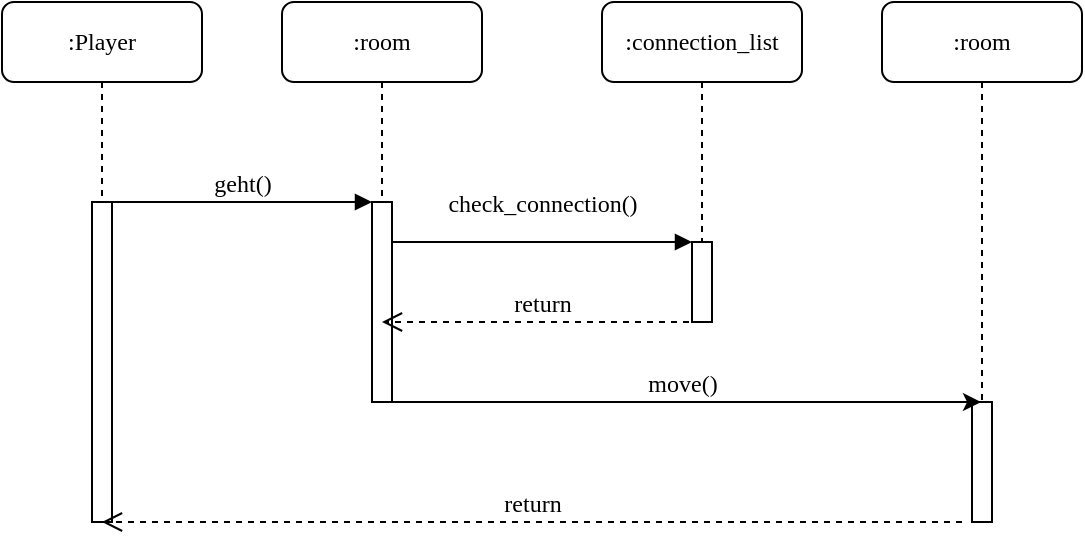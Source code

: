 <mxfile version="15.7.0" type="device"><diagram name="Page-1" id="13e1069c-82ec-6db2-03f1-153e76fe0fe0"><mxGraphModel dx="1422" dy="780" grid="1" gridSize="10" guides="1" tooltips="1" connect="1" arrows="1" fold="1" page="1" pageScale="1" pageWidth="1100" pageHeight="850" background="none" math="0" shadow="0"><root><mxCell id="0"/><mxCell id="1" parent="0"/><mxCell id="7baba1c4bc27f4b0-2" value=":room" style="shape=umlLifeline;perimeter=lifelinePerimeter;whiteSpace=wrap;html=1;container=1;collapsible=0;recursiveResize=0;outlineConnect=0;rounded=1;shadow=0;comic=0;labelBackgroundColor=none;strokeWidth=1;fontFamily=Verdana;fontSize=12;align=center;" parent="1" vertex="1"><mxGeometry x="240" y="80" width="100" height="200" as="geometry"/></mxCell><mxCell id="7baba1c4bc27f4b0-10" value="" style="html=1;points=[];perimeter=orthogonalPerimeter;rounded=0;shadow=0;comic=0;labelBackgroundColor=none;strokeWidth=1;fontFamily=Verdana;fontSize=12;align=center;" parent="7baba1c4bc27f4b0-2" vertex="1"><mxGeometry x="45" y="100" width="10" height="100" as="geometry"/></mxCell><mxCell id="7baba1c4bc27f4b0-3" value=":connection_list" style="shape=umlLifeline;perimeter=lifelinePerimeter;whiteSpace=wrap;html=1;container=1;collapsible=0;recursiveResize=0;outlineConnect=0;rounded=1;shadow=0;comic=0;labelBackgroundColor=none;strokeWidth=1;fontFamily=Verdana;fontSize=12;align=center;" parent="1" vertex="1"><mxGeometry x="400" y="80" width="100" height="160" as="geometry"/></mxCell><mxCell id="7baba1c4bc27f4b0-13" value="" style="html=1;points=[];perimeter=orthogonalPerimeter;rounded=0;shadow=0;comic=0;labelBackgroundColor=none;strokeWidth=1;fontFamily=Verdana;fontSize=12;align=center;" parent="7baba1c4bc27f4b0-3" vertex="1"><mxGeometry x="45" y="120" width="10" height="40" as="geometry"/></mxCell><mxCell id="7baba1c4bc27f4b0-4" value=":room" style="shape=umlLifeline;perimeter=lifelinePerimeter;whiteSpace=wrap;html=1;container=1;collapsible=0;recursiveResize=0;outlineConnect=0;rounded=1;shadow=0;comic=0;labelBackgroundColor=none;strokeWidth=1;fontFamily=Verdana;fontSize=12;align=center;" parent="1" vertex="1"><mxGeometry x="540" y="80" width="100" height="200" as="geometry"/></mxCell><mxCell id="7baba1c4bc27f4b0-8" value=":Player" style="shape=umlLifeline;perimeter=lifelinePerimeter;whiteSpace=wrap;html=1;container=1;collapsible=0;recursiveResize=0;outlineConnect=0;rounded=1;shadow=0;comic=0;labelBackgroundColor=none;strokeWidth=1;fontFamily=Verdana;fontSize=12;align=center;" parent="1" vertex="1"><mxGeometry x="100" y="80" width="100" height="260" as="geometry"/></mxCell><mxCell id="7baba1c4bc27f4b0-9" value="" style="html=1;points=[];perimeter=orthogonalPerimeter;rounded=0;shadow=0;comic=0;labelBackgroundColor=none;strokeWidth=1;fontFamily=Verdana;fontSize=12;align=center;" parent="7baba1c4bc27f4b0-8" vertex="1"><mxGeometry x="45" y="100" width="10" height="160" as="geometry"/></mxCell><mxCell id="7baba1c4bc27f4b0-16" value="" style="html=1;points=[];perimeter=orthogonalPerimeter;rounded=0;shadow=0;comic=0;labelBackgroundColor=none;strokeWidth=1;fontFamily=Verdana;fontSize=12;align=center;" parent="1" vertex="1"><mxGeometry x="585" y="280" width="10" height="60" as="geometry"/></mxCell><mxCell id="7baba1c4bc27f4b0-11" value="geht()" style="html=1;verticalAlign=bottom;endArrow=block;entryX=0;entryY=0;labelBackgroundColor=none;fontFamily=Verdana;fontSize=12;edgeStyle=elbowEdgeStyle;elbow=vertical;" parent="1" source="7baba1c4bc27f4b0-9" target="7baba1c4bc27f4b0-10" edge="1"><mxGeometry relative="1" as="geometry"><mxPoint x="220" y="190" as="sourcePoint"/></mxGeometry></mxCell><mxCell id="7baba1c4bc27f4b0-14" value="check_connection()" style="html=1;verticalAlign=bottom;endArrow=block;entryX=0;entryY=0;labelBackgroundColor=none;fontFamily=Verdana;fontSize=12;edgeStyle=elbowEdgeStyle;elbow=vertical;" parent="1" source="7baba1c4bc27f4b0-10" target="7baba1c4bc27f4b0-13" edge="1"><mxGeometry y="10" relative="1" as="geometry"><mxPoint x="370" y="200" as="sourcePoint"/><mxPoint as="offset"/></mxGeometry></mxCell><mxCell id="nEj1tiz85HkPnnrUDqu6-3" value="move()" style="html=1;verticalAlign=bottom;endArrow=none;endSize=8;labelBackgroundColor=none;fontFamily=Verdana;fontSize=12;edgeStyle=elbowEdgeStyle;elbow=vertical;endFill=0;startArrow=classic;startFill=1;" edge="1" parent="1" source="7baba1c4bc27f4b0-4" target="7baba1c4bc27f4b0-2"><mxGeometry relative="1" as="geometry"><mxPoint x="460" y="280" as="targetPoint"/><Array as="points"><mxPoint x="485" y="280"/><mxPoint x="535" y="280"/><mxPoint x="565" y="280"/></Array><mxPoint x="550" y="280" as="sourcePoint"/></mxGeometry></mxCell><mxCell id="nEj1tiz85HkPnnrUDqu6-6" value="return" style="html=1;verticalAlign=bottom;endArrow=open;dashed=1;endSize=8;labelBackgroundColor=none;fontFamily=Verdana;fontSize=12;edgeStyle=elbowEdgeStyle;elbow=vertical;" edge="1" parent="1" source="7baba1c4bc27f4b0-3" target="7baba1c4bc27f4b0-2"><mxGeometry relative="1" as="geometry"><mxPoint x="310" y="240" as="targetPoint"/><Array as="points"><mxPoint x="375" y="240"/><mxPoint x="405" y="240"/></Array><mxPoint x="415" y="240" as="sourcePoint"/></mxGeometry></mxCell><mxCell id="nEj1tiz85HkPnnrUDqu6-8" value="return" style="html=1;verticalAlign=bottom;endArrow=open;dashed=1;endSize=8;labelBackgroundColor=none;fontFamily=Verdana;fontSize=12;edgeStyle=elbowEdgeStyle;elbow=vertical;" edge="1" parent="1" target="7baba1c4bc27f4b0-8"><mxGeometry relative="1" as="geometry"><mxPoint x="300" y="340" as="targetPoint"/><Array as="points"><mxPoint x="321" y="340"/><mxPoint x="371" y="340"/><mxPoint x="401" y="340"/></Array><mxPoint x="580" y="340" as="sourcePoint"/></mxGeometry></mxCell></root></mxGraphModel></diagram></mxfile>